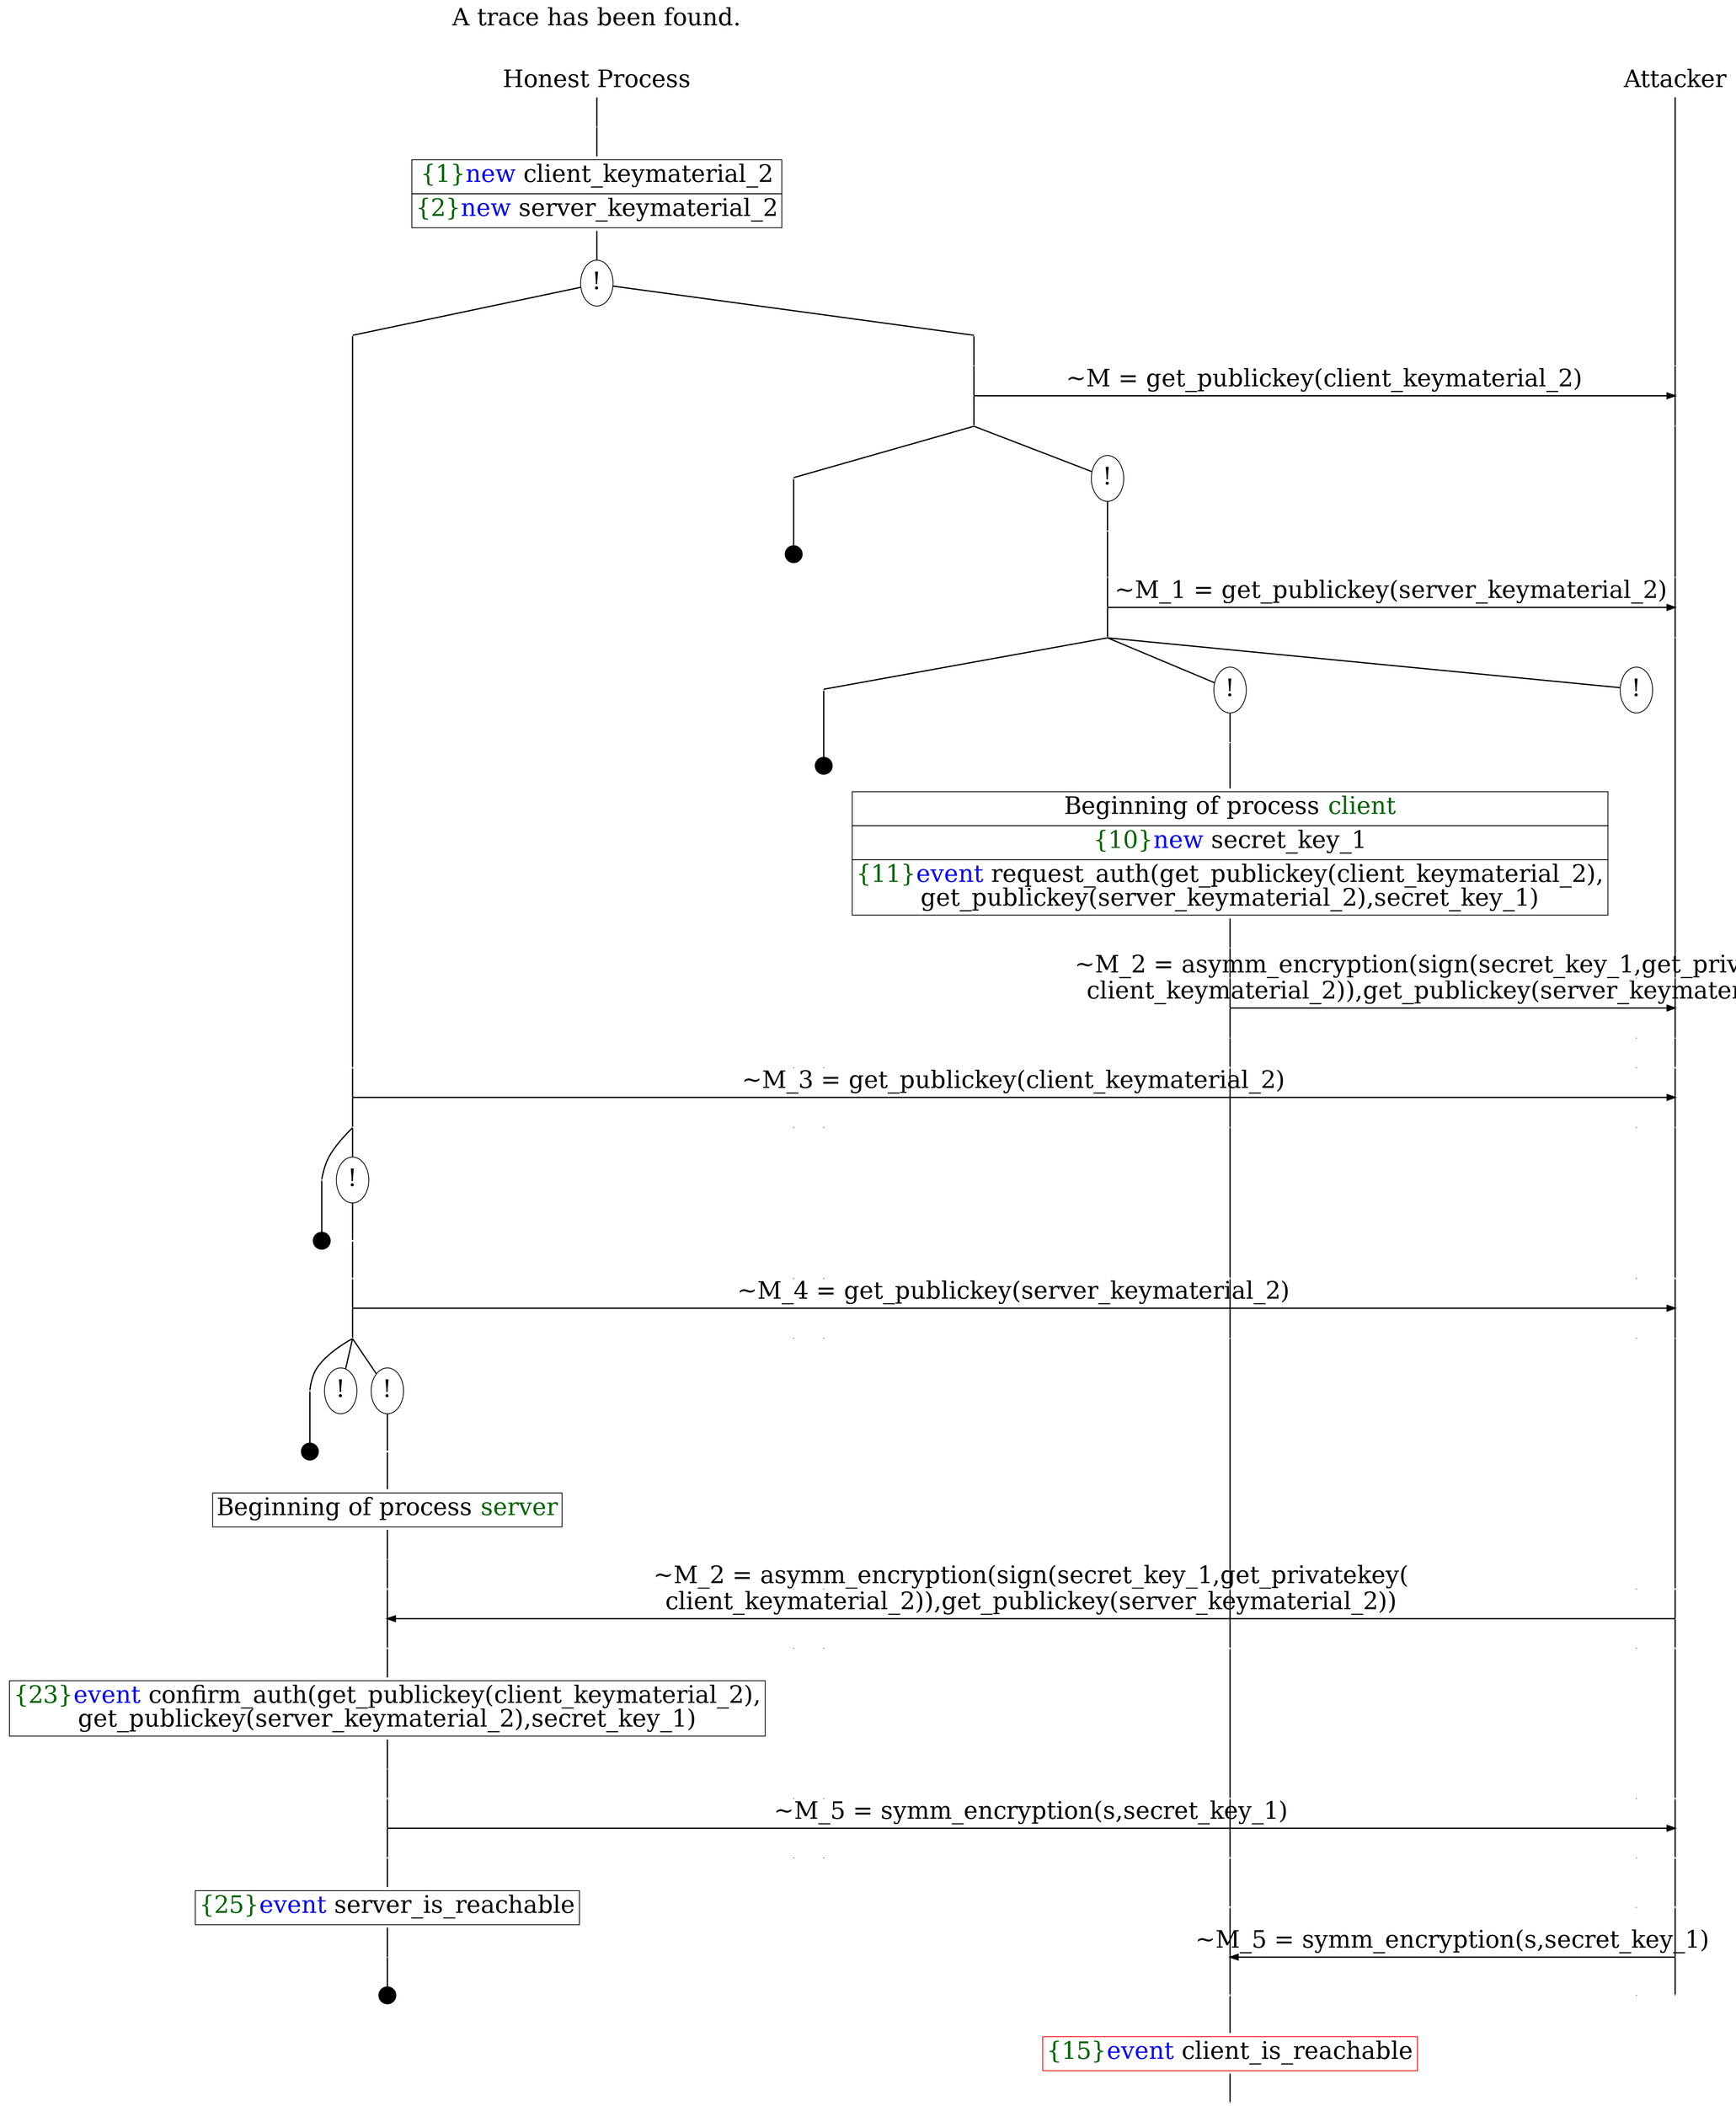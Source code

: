 digraph {
graph [ordering = out]
edge [arrowhead = none, penwidth = 1.6, fontsize = 30]
node [shape = point, width = 0, height = 0, fontsize = 30]
Trace [label = <A trace has been found.<br/>
>, shape = plaintext]
P0__0 [label = "Honest Process", shape = plaintext]
P__0 [label = "Attacker", shape = plaintext]
Trace -> P0__0 [label = "", style = invisible, weight = 100]{rank = same; P0__0 P__0}
P0__0 -> P0__1 [label = <>, weight = 100]
P0__1 -> P0__2 [label = <>, weight = 100]
P0__2 [shape = plaintext, label = <<TABLE BORDER="0" CELLBORDER="1" CELLSPACING="0" CELLPADDING="4"> <TR><TD><FONT COLOR="darkgreen">{1}</FONT><FONT COLOR="blue">new </FONT>client_keymaterial_2</TD></TR><TR><TD><FONT COLOR="darkgreen">{2}</FONT><FONT COLOR="blue">new </FONT>server_keymaterial_2</TD></TR></TABLE>>]
P0__2 -> P0__3 [label = <>, weight = 100]
P0__3 [label = "!", shape = ellipse]
{rank = same; P0_1__3 P0_0__3}
P0_1__3 [label = "", fixedsize = false, width = 0, height = 0, shape = none]
P0__3 -> P0_1__3 [label = <>]
P0_0__3 [label = "", fixedsize = false, width = 0, height = 0, shape = none]
P0__3 -> P0_0__3 [label = <>]
P0_0__3 -> P0_0__4 [label = <>, weight = 100]
P__0 -> P__1 [label = <>, weight = 100]
{rank = same; P__1 P0_0__4}
P0_0__4 -> P0_0__5 [label = <>, weight = 100]
P__1 -> P__2 [label = <>, weight = 100]
{rank = same; P__2 P0_0__5}
P0_0__5 -> P__2 [label = <~M = get_publickey(client_keymaterial_2)>, arrowhead = normal]
P0_0__5 -> P0_0__6 [label = <>, weight = 100]
P__2 -> P__3 [label = <>, weight = 100]
{rank = same; P__3 P0_0__6}
/*RPar */
P0_0__6 -> P0_0_1__6 [label = <>]
P0_0__6 -> P0_0_0__6 [label = <>]
P0_0__6 [label = "", fixedsize = false, width = 0, height = 0, shape = none]
{rank = same; P0_0_0__6 P0_0_1__6}
P0_0_0__6 [label = "!", shape = ellipse]
P0_0_0_0__6 [label = "", fixedsize = false, width = 0, height = 0, shape = none]
P0_0_0__6 -> P0_0_0_0__6 [label = <>, weight = 100]
P0_0_0_0__6 -> P0_0_0_0__7 [label = <>, weight = 100]
P__3 -> P__4 [label = <>, weight = 100]
{rank = same; P__4 P0_0_0_0__7}
P0_0_0_0__7 -> P0_0_0_0__8 [label = <>, weight = 100]
P__4 -> P__5 [label = <>, weight = 100]
{rank = same; P__5 P0_0_0_0__8}
P0_0_0_0__8 -> P__5 [label = <~M_1 = get_publickey(server_keymaterial_2)>, arrowhead = normal]
P0_0_0_0__8 -> P0_0_0_0__9 [label = <>, weight = 100]
P__5 -> P__6 [label = <>, weight = 100]
{rank = same; P__6 P0_0_0_0__9}
/*RPar */
P0_0_0_0__9 -> P0_0_0_0_2__9 [label = <>]
P0_0_0_0__9 -> P0_0_0_0_1__9 [label = <>]
P0_0_0_0__9 -> P0_0_0_0_0__9 [label = <>]
P0_0_0_0__9 [label = "", fixedsize = false, width = 0, height = 0, shape = none]
{rank = same; P0_0_0_0_0__9 P0_0_0_0_1__9 P0_0_0_0_2__9}
P0_0_0_0_0__9 [label = "!", shape = ellipse]
P0_0_0_0_1__9 [label = "!", shape = ellipse]
P0_0_0_0_1_0__9 [label = "", fixedsize = false, width = 0, height = 0, shape = none]
P0_0_0_0_1__9 -> P0_0_0_0_1_0__9 [label = <>, weight = 100]
P0_0_0_0_1_0__9 -> P0_0_0_0_1_0__10 [label = <>, weight = 100]
P0_0_0_0_1_0__10 [shape = plaintext, label = <<TABLE BORDER="0" CELLBORDER="1" CELLSPACING="0" CELLPADDING="4"> <TR><TD>Beginning of process <FONT COLOR="darkgreen">client</FONT></TD></TR><TR><TD><FONT COLOR="darkgreen">{10}</FONT><FONT COLOR="blue">new </FONT>secret_key_1</TD></TR><TR><TD><FONT COLOR="darkgreen">{11}</FONT><FONT COLOR="blue">event</FONT> request_auth(get_publickey(client_keymaterial_2),<br/>
get_publickey(server_keymaterial_2),secret_key_1)<br/>
</TD></TR></TABLE>>]
P0_0_0_0_1_0__10 -> P0_0_0_0_1_0__11 [label = <>, weight = 100]
P0_0_0_0_1_0__11 -> P0_0_0_0_1_0__12 [label = <>, weight = 100]
P0_0_0_0_0__10 [label = "", style = invisible]
P0_0_0_0_0__9 -> P0_0_0_0_0__10 [label = <>, weight = 100, style = invisible]
P__6 -> P__7 [label = <>, weight = 100]
{rank = same; P__7 P0_0_0_0_0__10 P0_0_0_0_1_0__12}
P0_0_0_0_1_0__12 -> P0_0_0_0_1_0__13 [label = <>, weight = 100]
P__7 -> P__8 [label = <>, weight = 100]
{rank = same; P__8 P0_0_0_0_1_0__13}
P0_0_0_0_1_0__13 -> P__8 [label = <~M_2 = asymm_encryption(sign(secret_key_1,get_privatekey(<br/>
client_keymaterial_2)),get_publickey(server_keymaterial_2))>, arrowhead = normal]
P0_0_0_0_1_0__13 -> P0_0_0_0_1_0__14 [label = <>, weight = 100]
P0_0_0_0_0__11 [label = "", style = invisible]
P0_0_0_0_0__10 -> P0_0_0_0_0__11 [label = <>, weight = 100, style = invisible]
P__8 -> P__9 [label = <>, weight = 100]
{rank = same; P__9 P0_0_0_0_0__11 P0_0_0_0_1_0__14}
P0_0_0_0_2__10 [label = "", width = 0.3, height = 0.3]
P0_0_0_0_2__9 -> P0_0_0_0_2__10 [label = <>, weight = 100]
P0_0_1__7 [label = "", width = 0.3, height = 0.3]
P0_0_1__6 -> P0_0_1__7 [label = <>, weight = 100]
P0_1__3 -> P0_1__4 [label = <>, weight = 100]
P0_0_1__8 [label = "", style = invisible]
P0_0_1__7 -> P0_0_1__8 [label = <>, weight = 100, style = invisible]
P0_0_0_0_2__11 [label = "", style = invisible]
P0_0_0_0_2__10 -> P0_0_0_0_2__11 [label = <>, weight = 100, style = invisible]
P0_0_0_0_1_0__14 -> P0_0_0_0_1_0__15 [label = <>, weight = 100]
P0_0_0_0_0__12 [label = "", style = invisible]
P0_0_0_0_0__11 -> P0_0_0_0_0__12 [label = <>, weight = 100, style = invisible]
P__9 -> P__10 [label = <>, weight = 100]
{rank = same; P__10 P0_0_0_0_0__12 P0_0_0_0_1_0__15 P0_0_0_0_2__11 P0_0_1__8 P0_1__4}
P0_1__4 -> P0_1__5 [label = <>, weight = 100]
P__10 -> P__11 [label = <>, weight = 100]
{rank = same; P__11 P0_1__5}
P0_1__5 -> P__11 [label = <~M_3 = get_publickey(client_keymaterial_2)>, arrowhead = normal]
P0_1__5 -> P0_1__6 [label = <>, weight = 100]
P0_0_1__9 [label = "", style = invisible]
P0_0_1__8 -> P0_0_1__9 [label = <>, weight = 100, style = invisible]
P0_0_0_0_2__12 [label = "", style = invisible]
P0_0_0_0_2__11 -> P0_0_0_0_2__12 [label = <>, weight = 100, style = invisible]
P0_0_0_0_1_0__15 -> P0_0_0_0_1_0__16 [label = <>, weight = 100]
P0_0_0_0_0__13 [label = "", style = invisible]
P0_0_0_0_0__12 -> P0_0_0_0_0__13 [label = <>, weight = 100, style = invisible]
P__11 -> P__12 [label = <>, weight = 100]
{rank = same; P__12 P0_0_0_0_0__13 P0_0_0_0_1_0__16 P0_0_0_0_2__12 P0_0_1__9 P0_1__6}
/*RPar */
P0_1__6 -> P0_1_1__6 [label = <>]
P0_1__6 -> P0_1_0__6 [label = <>]
P0_1__6 [label = "", fixedsize = false, width = 0, height = 0, shape = none]
{rank = same; P0_1_0__6 P0_1_1__6}
P0_1_0__6 [label = "!", shape = ellipse]
P0_1_0_0__6 [label = "", fixedsize = false, width = 0, height = 0, shape = none]
P0_1_0__6 -> P0_1_0_0__6 [label = <>, weight = 100]
P0_1_0_0__6 -> P0_1_0_0__7 [label = <>, weight = 100]
P0_0_1__10 [label = "", style = invisible]
P0_0_1__9 -> P0_0_1__10 [label = <>, weight = 100, style = invisible]
P0_0_0_0_2__13 [label = "", style = invisible]
P0_0_0_0_2__12 -> P0_0_0_0_2__13 [label = <>, weight = 100, style = invisible]
P0_0_0_0_1_0__16 -> P0_0_0_0_1_0__17 [label = <>, weight = 100]
P0_0_0_0_0__14 [label = "", style = invisible]
P0_0_0_0_0__13 -> P0_0_0_0_0__14 [label = <>, weight = 100, style = invisible]
P__12 -> P__13 [label = <>, weight = 100]
{rank = same; P__13 P0_0_0_0_0__14 P0_0_0_0_1_0__17 P0_0_0_0_2__13 P0_0_1__10 P0_1_0_0__7}
P0_1_0_0__7 -> P0_1_0_0__8 [label = <>, weight = 100]
P__13 -> P__14 [label = <>, weight = 100]
{rank = same; P__14 P0_1_0_0__8}
P0_1_0_0__8 -> P__14 [label = <~M_4 = get_publickey(server_keymaterial_2)>, arrowhead = normal]
P0_1_0_0__8 -> P0_1_0_0__9 [label = <>, weight = 100]
P0_0_1__11 [label = "", style = invisible]
P0_0_1__10 -> P0_0_1__11 [label = <>, weight = 100, style = invisible]
P0_0_0_0_2__14 [label = "", style = invisible]
P0_0_0_0_2__13 -> P0_0_0_0_2__14 [label = <>, weight = 100, style = invisible]
P0_0_0_0_1_0__17 -> P0_0_0_0_1_0__18 [label = <>, weight = 100]
P0_0_0_0_0__15 [label = "", style = invisible]
P0_0_0_0_0__14 -> P0_0_0_0_0__15 [label = <>, weight = 100, style = invisible]
P__14 -> P__15 [label = <>, weight = 100]
{rank = same; P__15 P0_0_0_0_0__15 P0_0_0_0_1_0__18 P0_0_0_0_2__14 P0_0_1__11 P0_1_0_0__9}
/*RPar */
P0_1_0_0__9 -> P0_1_0_0_2__9 [label = <>]
P0_1_0_0__9 -> P0_1_0_0_1__9 [label = <>]
P0_1_0_0__9 -> P0_1_0_0_0__9 [label = <>]
P0_1_0_0__9 [label = "", fixedsize = false, width = 0, height = 0, shape = none]
{rank = same; P0_1_0_0_0__9 P0_1_0_0_1__9 P0_1_0_0_2__9}
P0_1_0_0_0__9 [label = "!", shape = ellipse]
P0_1_0_0_0_0__9 [label = "", fixedsize = false, width = 0, height = 0, shape = none]
P0_1_0_0_0__9 -> P0_1_0_0_0_0__9 [label = <>, weight = 100]
P0_1_0_0_0_0__9 -> P0_1_0_0_0_0__10 [label = <>, weight = 100]
P0_1_0_0_0_0__10 [shape = plaintext, label = <<TABLE BORDER="0" CELLBORDER="1" CELLSPACING="0" CELLPADDING="4"> <TR><TD>Beginning of process <FONT COLOR="darkgreen">server</FONT></TD></TR></TABLE>>]
P0_1_0_0_0_0__10 -> P0_1_0_0_0_0__11 [label = <>, weight = 100]
P0_1_0_0_1__9 [label = "!", shape = ellipse]
P0_1_0_0_2__10 [label = "", width = 0.3, height = 0.3]
P0_1_0_0_2__9 -> P0_1_0_0_2__10 [label = <>, weight = 100]
P0_1_1__7 [label = "", width = 0.3, height = 0.3]
P0_1_1__6 -> P0_1_1__7 [label = <>, weight = 100]
P0_1_0_0_0_0__11 -> P0_1_0_0_0_0__12 [label = <>, weight = 100]
P0_0_1__12 [label = "", style = invisible]
P0_0_1__11 -> P0_0_1__12 [label = <>, weight = 100, style = invisible]
P0_0_0_0_2__15 [label = "", style = invisible]
P0_0_0_0_2__14 -> P0_0_0_0_2__15 [label = <>, weight = 100, style = invisible]
P0_0_0_0_1_0__18 -> P0_0_0_0_1_0__19 [label = <>, weight = 100]
P0_0_0_0_0__16 [label = "", style = invisible]
P0_0_0_0_0__15 -> P0_0_0_0_0__16 [label = <>, weight = 100, style = invisible]
P__15 -> P__16 [label = <>, weight = 100]
{rank = same; P__16 P0_0_0_0_0__16 P0_0_0_0_1_0__19 P0_0_0_0_2__15 P0_0_1__12 P0_1_0_0_0_0__12}
P0_1_0_0_0_0__12 -> P0_1_0_0_0_0__13 [label = <>, weight = 100]
P__16 -> P__17 [label = <>, weight = 100]
{rank = same; P__17 P0_1_0_0_0_0__13}
P0_1_0_0_0_0__13 -> P__17 [label = <~M_2 = asymm_encryption(sign(secret_key_1,get_privatekey(<br/>
client_keymaterial_2)),get_publickey(server_keymaterial_2))>, dir = back, arrowhead = normal]
P0_1_0_0_0_0__13 -> P0_1_0_0_0_0__14 [label = <>, weight = 100]
P0_0_1__13 [label = "", style = invisible]
P0_0_1__12 -> P0_0_1__13 [label = <>, weight = 100, style = invisible]
P0_0_0_0_2__16 [label = "", style = invisible]
P0_0_0_0_2__15 -> P0_0_0_0_2__16 [label = <>, weight = 100, style = invisible]
P0_0_0_0_1_0__19 -> P0_0_0_0_1_0__20 [label = <>, weight = 100]
P0_0_0_0_0__17 [label = "", style = invisible]
P0_0_0_0_0__16 -> P0_0_0_0_0__17 [label = <>, weight = 100, style = invisible]
P__17 -> P__18 [label = <>, weight = 100]
{rank = same; P__18 P0_0_0_0_0__17 P0_0_0_0_1_0__20 P0_0_0_0_2__16 P0_0_1__13 P0_1_0_0_0_0__14}
P0_1_0_0_0_0__14 -> P0_1_0_0_0_0__15 [label = <>, weight = 100]
P0_1_0_0_0_0__15 [shape = plaintext, label = <<TABLE BORDER="0" CELLBORDER="1" CELLSPACING="0" CELLPADDING="4"> <TR><TD><FONT COLOR="darkgreen">{23}</FONT><FONT COLOR="blue">event</FONT> confirm_auth(get_publickey(client_keymaterial_2),<br/>
get_publickey(server_keymaterial_2),secret_key_1)<br/>
</TD></TR></TABLE>>]
P0_1_0_0_0_0__15 -> P0_1_0_0_0_0__16 [label = <>, weight = 100]
P0_1_0_0_0_0__16 -> P0_1_0_0_0_0__17 [label = <>, weight = 100]
P0_0_1__14 [label = "", style = invisible]
P0_0_1__13 -> P0_0_1__14 [label = <>, weight = 100, style = invisible]
P0_0_0_0_2__17 [label = "", style = invisible]
P0_0_0_0_2__16 -> P0_0_0_0_2__17 [label = <>, weight = 100, style = invisible]
P0_0_0_0_1_0__20 -> P0_0_0_0_1_0__21 [label = <>, weight = 100]
P0_0_0_0_0__18 [label = "", style = invisible]
P0_0_0_0_0__17 -> P0_0_0_0_0__18 [label = <>, weight = 100, style = invisible]
P__18 -> P__19 [label = <>, weight = 100]
{rank = same; P__19 P0_0_0_0_0__18 P0_0_0_0_1_0__21 P0_0_0_0_2__17 P0_0_1__14 P0_1_0_0_0_0__17}
P0_1_0_0_0_0__17 -> P0_1_0_0_0_0__18 [label = <>, weight = 100]
P__19 -> P__20 [label = <>, weight = 100]
{rank = same; P__20 P0_1_0_0_0_0__18}
P0_1_0_0_0_0__18 -> P__20 [label = <~M_5 = symm_encryption(s,secret_key_1)>, arrowhead = normal]
P0_1_0_0_0_0__18 -> P0_1_0_0_0_0__19 [label = <>, weight = 100]
P0_0_1__15 [label = "", style = invisible]
P0_0_1__14 -> P0_0_1__15 [label = <>, weight = 100, style = invisible]
P0_0_0_0_2__18 [label = "", style = invisible]
P0_0_0_0_2__17 -> P0_0_0_0_2__18 [label = <>, weight = 100, style = invisible]
P0_0_0_0_1_0__21 -> P0_0_0_0_1_0__22 [label = <>, weight = 100]
P0_0_0_0_0__19 [label = "", style = invisible]
P0_0_0_0_0__18 -> P0_0_0_0_0__19 [label = <>, weight = 100, style = invisible]
P__20 -> P__21 [label = <>, weight = 100]
{rank = same; P__21 P0_0_0_0_0__19 P0_0_0_0_1_0__22 P0_0_0_0_2__18 P0_0_1__15 P0_1_0_0_0_0__19}
P0_1_0_0_0_0__19 -> P0_1_0_0_0_0__20 [label = <>, weight = 100]
P0_1_0_0_0_0__20 [shape = plaintext, label = <<TABLE BORDER="0" CELLBORDER="1" CELLSPACING="0" CELLPADDING="4"> <TR><TD><FONT COLOR="darkgreen">{25}</FONT><FONT COLOR="blue">event</FONT> server_is_reachable</TD></TR></TABLE>>]
P0_1_0_0_0_0__20 -> P0_1_0_0_0_0__21 [label = <>, weight = 100]
P0_1_0_0_0_0__22 [label = "", width = 0.3, height = 0.3]
P0_1_0_0_0_0__21 -> P0_1_0_0_0_0__22 [label = <>, weight = 100]
P0_0_0_0_1_0__22 -> P0_0_0_0_1_0__23 [label = <>, weight = 100]
P0_0_0_0_0__20 [label = "", style = invisible]
P0_0_0_0_0__19 -> P0_0_0_0_0__20 [label = <>, weight = 100, style = invisible]
P__21 -> P__22 [label = <>, weight = 100]
{rank = same; P__22 P0_0_0_0_0__20 P0_0_0_0_1_0__23}
P0_0_0_0_1_0__23 -> P0_0_0_0_1_0__24 [label = <>, weight = 100]
P__22 -> P__23 [label = <>, weight = 100]
{rank = same; P__23 P0_0_0_0_1_0__24}
P0_0_0_0_1_0__24 -> P__23 [label = <~M_5 = symm_encryption(s,secret_key_1)>, dir = back, arrowhead = normal]
P0_0_0_0_1_0__24 -> P0_0_0_0_1_0__25 [label = <>, weight = 100]
P0_0_0_0_0__21 [label = "", style = invisible]
P0_0_0_0_0__20 -> P0_0_0_0_0__21 [label = <>, weight = 100, style = invisible]
P__23 -> P__24 [label = <>, weight = 100]
{rank = same; P__24 P0_0_0_0_0__21 P0_0_0_0_1_0__25}
P0_0_0_0_1_0__25 -> P0_0_0_0_1_0__26 [label = <>, weight = 100]
P0_0_0_0_1_0__26 [color = red, shape = plaintext, label = <<TABLE BORDER="0" CELLBORDER="1" CELLSPACING="0" CELLPADDING="4"> <TR><TD><FONT COLOR="darkgreen">{15}</FONT><FONT COLOR="blue">event</FONT> client_is_reachable</TD></TR></TABLE>>]
P0_0_0_0_1_0__26 -> P0_0_0_0_1_0__27 [label = <>, weight = 100]
}